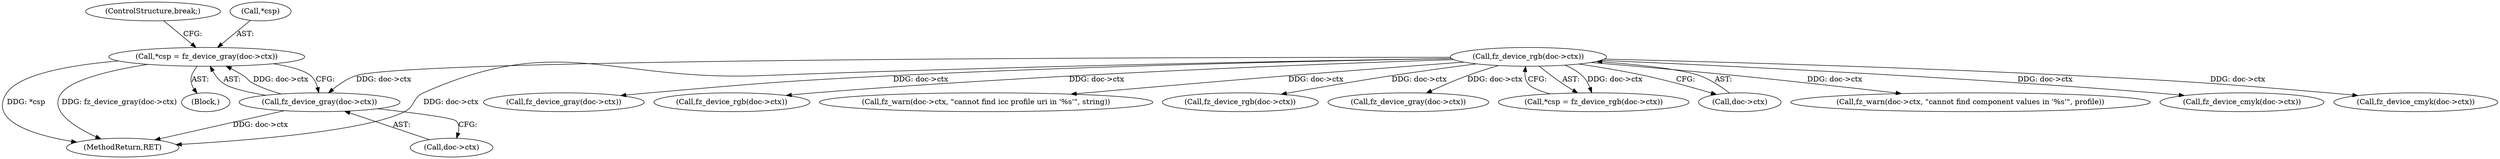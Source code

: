 digraph "1_ghostscript_60dabde18d7fe12b19da8b509bdfee9cc886aafc_0@pointer" {
"1000485" [label="(Call,*csp = fz_device_gray(doc->ctx))"];
"1000488" [label="(Call,fz_device_gray(doc->ctx))"];
"1000118" [label="(Call,fz_device_rgb(doc->ctx))"];
"1000530" [label="(MethodReturn,RET)"];
"1000385" [label="(Call,fz_warn(doc->ctx, \"cannot find component values in '%s'\", profile))"];
"1000479" [label="(Call,fz_device_cmyk(doc->ctx))"];
"1000492" [label="(ControlStructure,break;)"];
"1000118" [label="(Call,fz_device_rgb(doc->ctx))"];
"1000449" [label="(Call,fz_device_cmyk(doc->ctx))"];
"1000489" [label="(Call,doc->ctx)"];
"1000488" [label="(Call,fz_device_gray(doc->ctx))"];
"1000456" [label="(Block,)"];
"1000486" [label="(Call,*csp)"];
"1000119" [label="(Call,doc->ctx)"];
"1000431" [label="(Call,fz_device_gray(doc->ctx))"];
"1000440" [label="(Call,fz_device_rgb(doc->ctx))"];
"1000485" [label="(Call,*csp = fz_device_gray(doc->ctx))"];
"1000364" [label="(Call,fz_warn(doc->ctx, \"cannot find icc profile uri in '%s'\", string))"];
"1000470" [label="(Call,fz_device_rgb(doc->ctx))"];
"1000461" [label="(Call,fz_device_gray(doc->ctx))"];
"1000115" [label="(Call,*csp = fz_device_rgb(doc->ctx))"];
"1000485" -> "1000456"  [label="AST: "];
"1000485" -> "1000488"  [label="CFG: "];
"1000486" -> "1000485"  [label="AST: "];
"1000488" -> "1000485"  [label="AST: "];
"1000492" -> "1000485"  [label="CFG: "];
"1000485" -> "1000530"  [label="DDG: *csp"];
"1000485" -> "1000530"  [label="DDG: fz_device_gray(doc->ctx)"];
"1000488" -> "1000485"  [label="DDG: doc->ctx"];
"1000488" -> "1000489"  [label="CFG: "];
"1000489" -> "1000488"  [label="AST: "];
"1000488" -> "1000530"  [label="DDG: doc->ctx"];
"1000118" -> "1000488"  [label="DDG: doc->ctx"];
"1000118" -> "1000115"  [label="AST: "];
"1000118" -> "1000119"  [label="CFG: "];
"1000119" -> "1000118"  [label="AST: "];
"1000115" -> "1000118"  [label="CFG: "];
"1000118" -> "1000530"  [label="DDG: doc->ctx"];
"1000118" -> "1000115"  [label="DDG: doc->ctx"];
"1000118" -> "1000364"  [label="DDG: doc->ctx"];
"1000118" -> "1000385"  [label="DDG: doc->ctx"];
"1000118" -> "1000431"  [label="DDG: doc->ctx"];
"1000118" -> "1000440"  [label="DDG: doc->ctx"];
"1000118" -> "1000449"  [label="DDG: doc->ctx"];
"1000118" -> "1000461"  [label="DDG: doc->ctx"];
"1000118" -> "1000470"  [label="DDG: doc->ctx"];
"1000118" -> "1000479"  [label="DDG: doc->ctx"];
}
